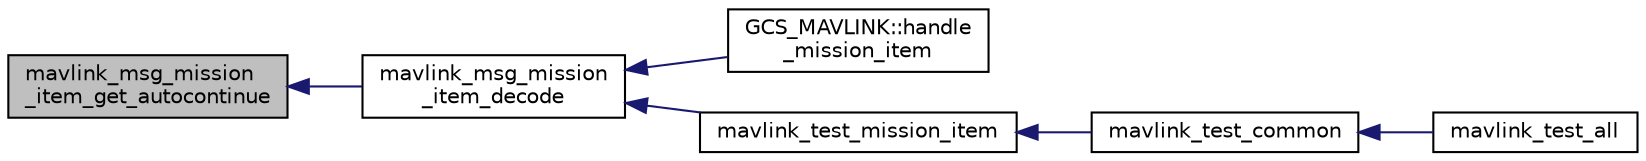 digraph "mavlink_msg_mission_item_get_autocontinue"
{
 // INTERACTIVE_SVG=YES
  edge [fontname="Helvetica",fontsize="10",labelfontname="Helvetica",labelfontsize="10"];
  node [fontname="Helvetica",fontsize="10",shape=record];
  rankdir="LR";
  Node1 [label="mavlink_msg_mission\l_item_get_autocontinue",height=0.2,width=0.4,color="black", fillcolor="grey75", style="filled" fontcolor="black"];
  Node1 -> Node2 [dir="back",color="midnightblue",fontsize="10",style="solid",fontname="Helvetica"];
  Node2 [label="mavlink_msg_mission\l_item_decode",height=0.2,width=0.4,color="black", fillcolor="white", style="filled",URL="$mavlink__msg__mission__item_8h.html#a5844c69ccd601e5621014390881b65c3",tooltip="Decode a mission_item message into a struct. "];
  Node2 -> Node3 [dir="back",color="midnightblue",fontsize="10",style="solid",fontname="Helvetica"];
  Node3 [label="GCS_MAVLINK::handle\l_mission_item",height=0.2,width=0.4,color="black", fillcolor="white", style="filled",URL="$classGCS__MAVLINK.html#a143a91427102a9aea995d10bad67f435"];
  Node2 -> Node4 [dir="back",color="midnightblue",fontsize="10",style="solid",fontname="Helvetica"];
  Node4 [label="mavlink_test_mission_item",height=0.2,width=0.4,color="black", fillcolor="white", style="filled",URL="$v1_80_2common_2testsuite_8h.html#a64cfa0f673c06b3deaa27bbb736aeed4"];
  Node4 -> Node5 [dir="back",color="midnightblue",fontsize="10",style="solid",fontname="Helvetica"];
  Node5 [label="mavlink_test_common",height=0.2,width=0.4,color="black", fillcolor="white", style="filled",URL="$v1_80_2common_2testsuite_8h.html#af349432601ac003d2c80a69c100c70a4"];
  Node5 -> Node6 [dir="back",color="midnightblue",fontsize="10",style="solid",fontname="Helvetica"];
  Node6 [label="mavlink_test_all",height=0.2,width=0.4,color="black", fillcolor="white", style="filled",URL="$v1_80_2common_2testsuite_8h.html#a4cc77b6c343679298da5d3c2b4e48759"];
}
